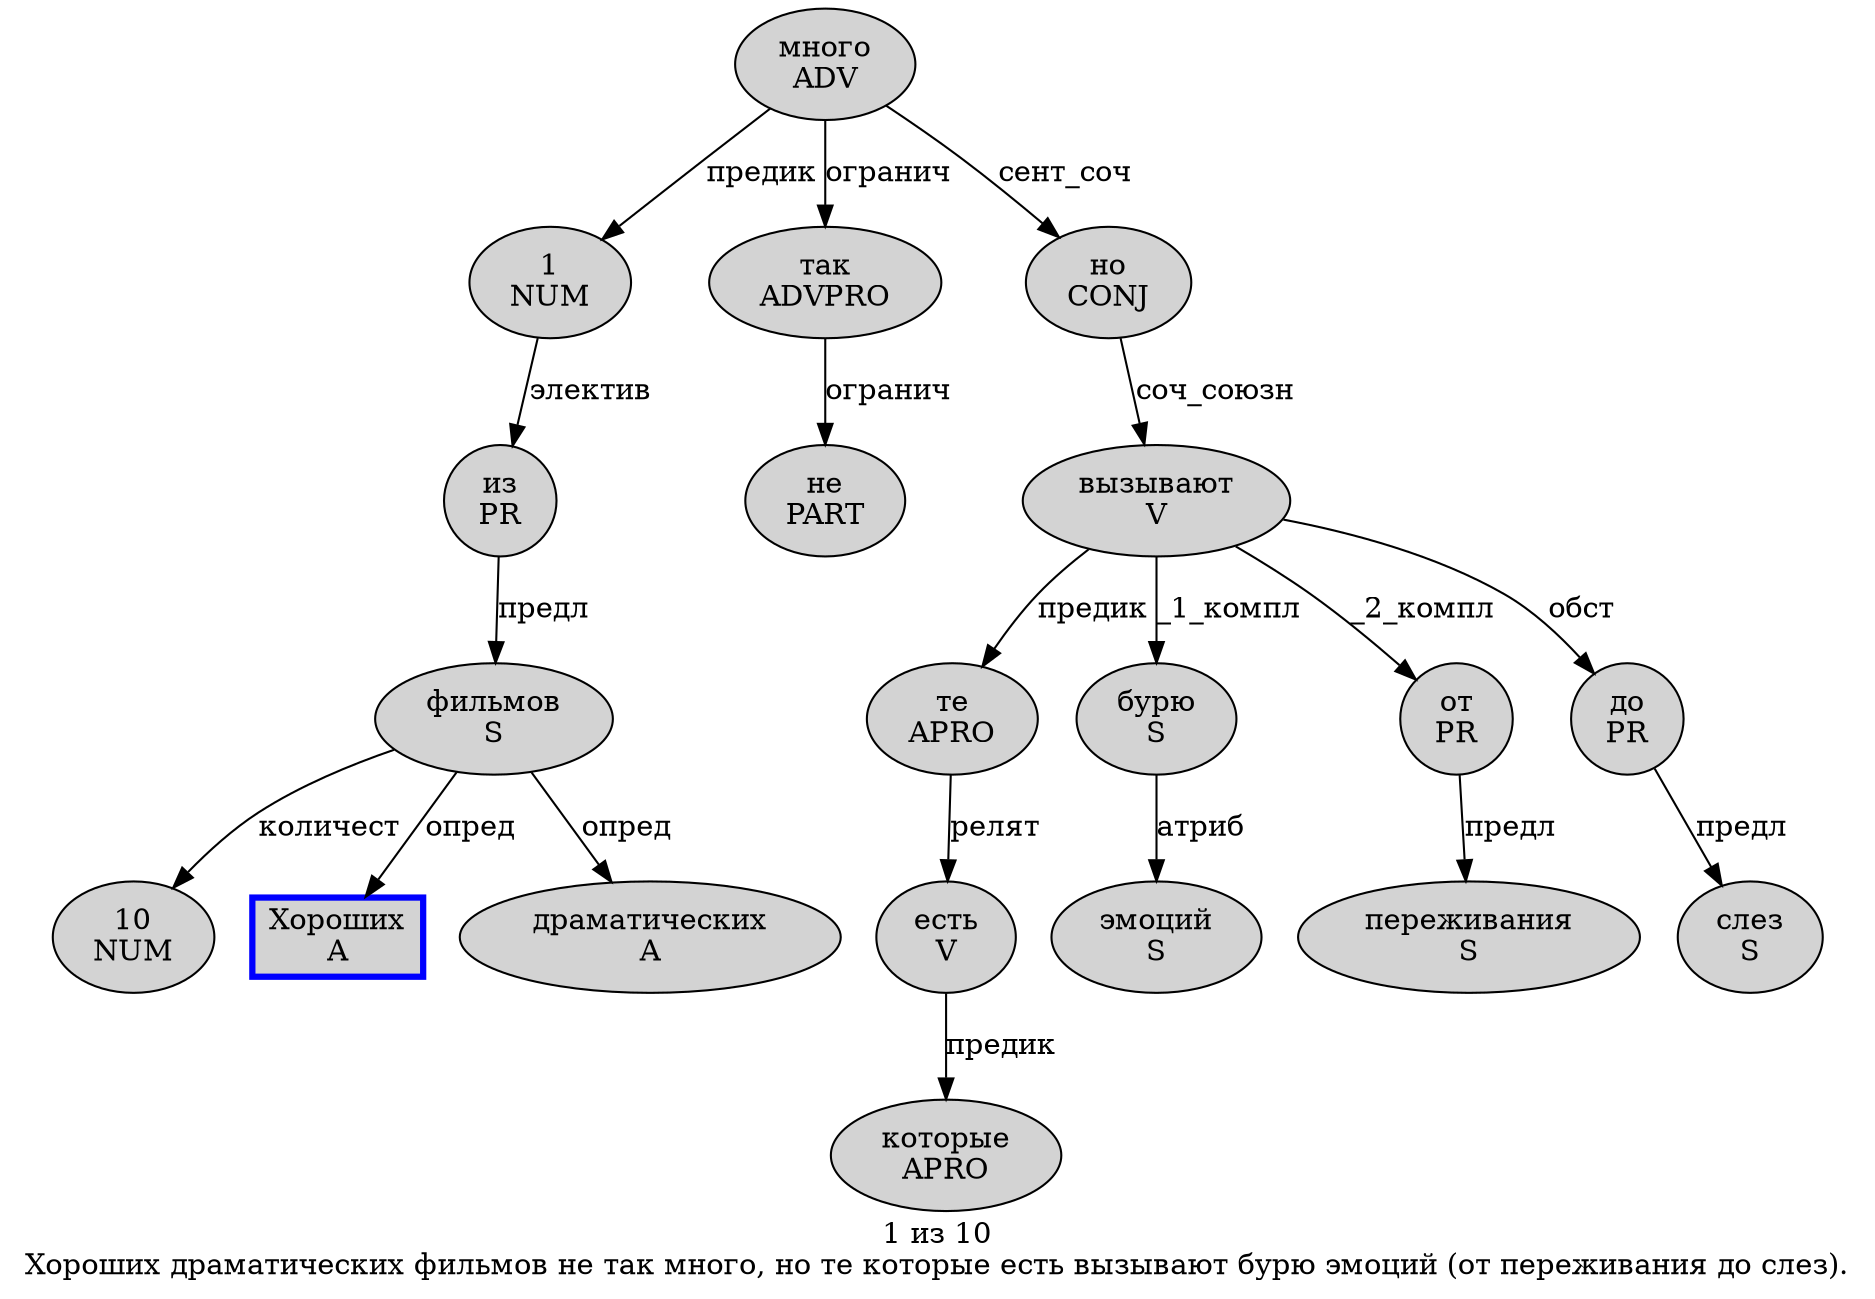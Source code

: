 digraph SENTENCE_3093 {
	graph [label="1 из 10
Хороших драматических фильмов не так много, но те которые есть вызывают бурю эмоций (от переживания до слез)."]
	node [style=filled]
		0 [label="1
NUM" color="" fillcolor=lightgray penwidth=1 shape=ellipse]
		1 [label="из
PR" color="" fillcolor=lightgray penwidth=1 shape=ellipse]
		2 [label="10
NUM" color="" fillcolor=lightgray penwidth=1 shape=ellipse]
		3 [label="Хороших
A" color=blue fillcolor=lightgray penwidth=3 shape=box]
		4 [label="драматических
A" color="" fillcolor=lightgray penwidth=1 shape=ellipse]
		5 [label="фильмов
S" color="" fillcolor=lightgray penwidth=1 shape=ellipse]
		6 [label="не
PART" color="" fillcolor=lightgray penwidth=1 shape=ellipse]
		7 [label="так
ADVPRO" color="" fillcolor=lightgray penwidth=1 shape=ellipse]
		8 [label="много
ADV" color="" fillcolor=lightgray penwidth=1 shape=ellipse]
		10 [label="но
CONJ" color="" fillcolor=lightgray penwidth=1 shape=ellipse]
		11 [label="те
APRO" color="" fillcolor=lightgray penwidth=1 shape=ellipse]
		12 [label="которые
APRO" color="" fillcolor=lightgray penwidth=1 shape=ellipse]
		13 [label="есть
V" color="" fillcolor=lightgray penwidth=1 shape=ellipse]
		14 [label="вызывают
V" color="" fillcolor=lightgray penwidth=1 shape=ellipse]
		15 [label="бурю
S" color="" fillcolor=lightgray penwidth=1 shape=ellipse]
		16 [label="эмоций
S" color="" fillcolor=lightgray penwidth=1 shape=ellipse]
		18 [label="от
PR" color="" fillcolor=lightgray penwidth=1 shape=ellipse]
		19 [label="переживания
S" color="" fillcolor=lightgray penwidth=1 shape=ellipse]
		20 [label="до
PR" color="" fillcolor=lightgray penwidth=1 shape=ellipse]
		21 [label="слез
S" color="" fillcolor=lightgray penwidth=1 shape=ellipse]
			18 -> 19 [label="предл"]
			11 -> 13 [label="релят"]
			13 -> 12 [label="предик"]
			1 -> 5 [label="предл"]
			7 -> 6 [label="огранич"]
			14 -> 11 [label="предик"]
			14 -> 15 [label="_1_компл"]
			14 -> 18 [label="_2_компл"]
			14 -> 20 [label="обст"]
			5 -> 2 [label="количест"]
			5 -> 3 [label="опред"]
			5 -> 4 [label="опред"]
			10 -> 14 [label="соч_союзн"]
			8 -> 0 [label="предик"]
			8 -> 7 [label="огранич"]
			8 -> 10 [label="сент_соч"]
			20 -> 21 [label="предл"]
			0 -> 1 [label="электив"]
			15 -> 16 [label="атриб"]
}